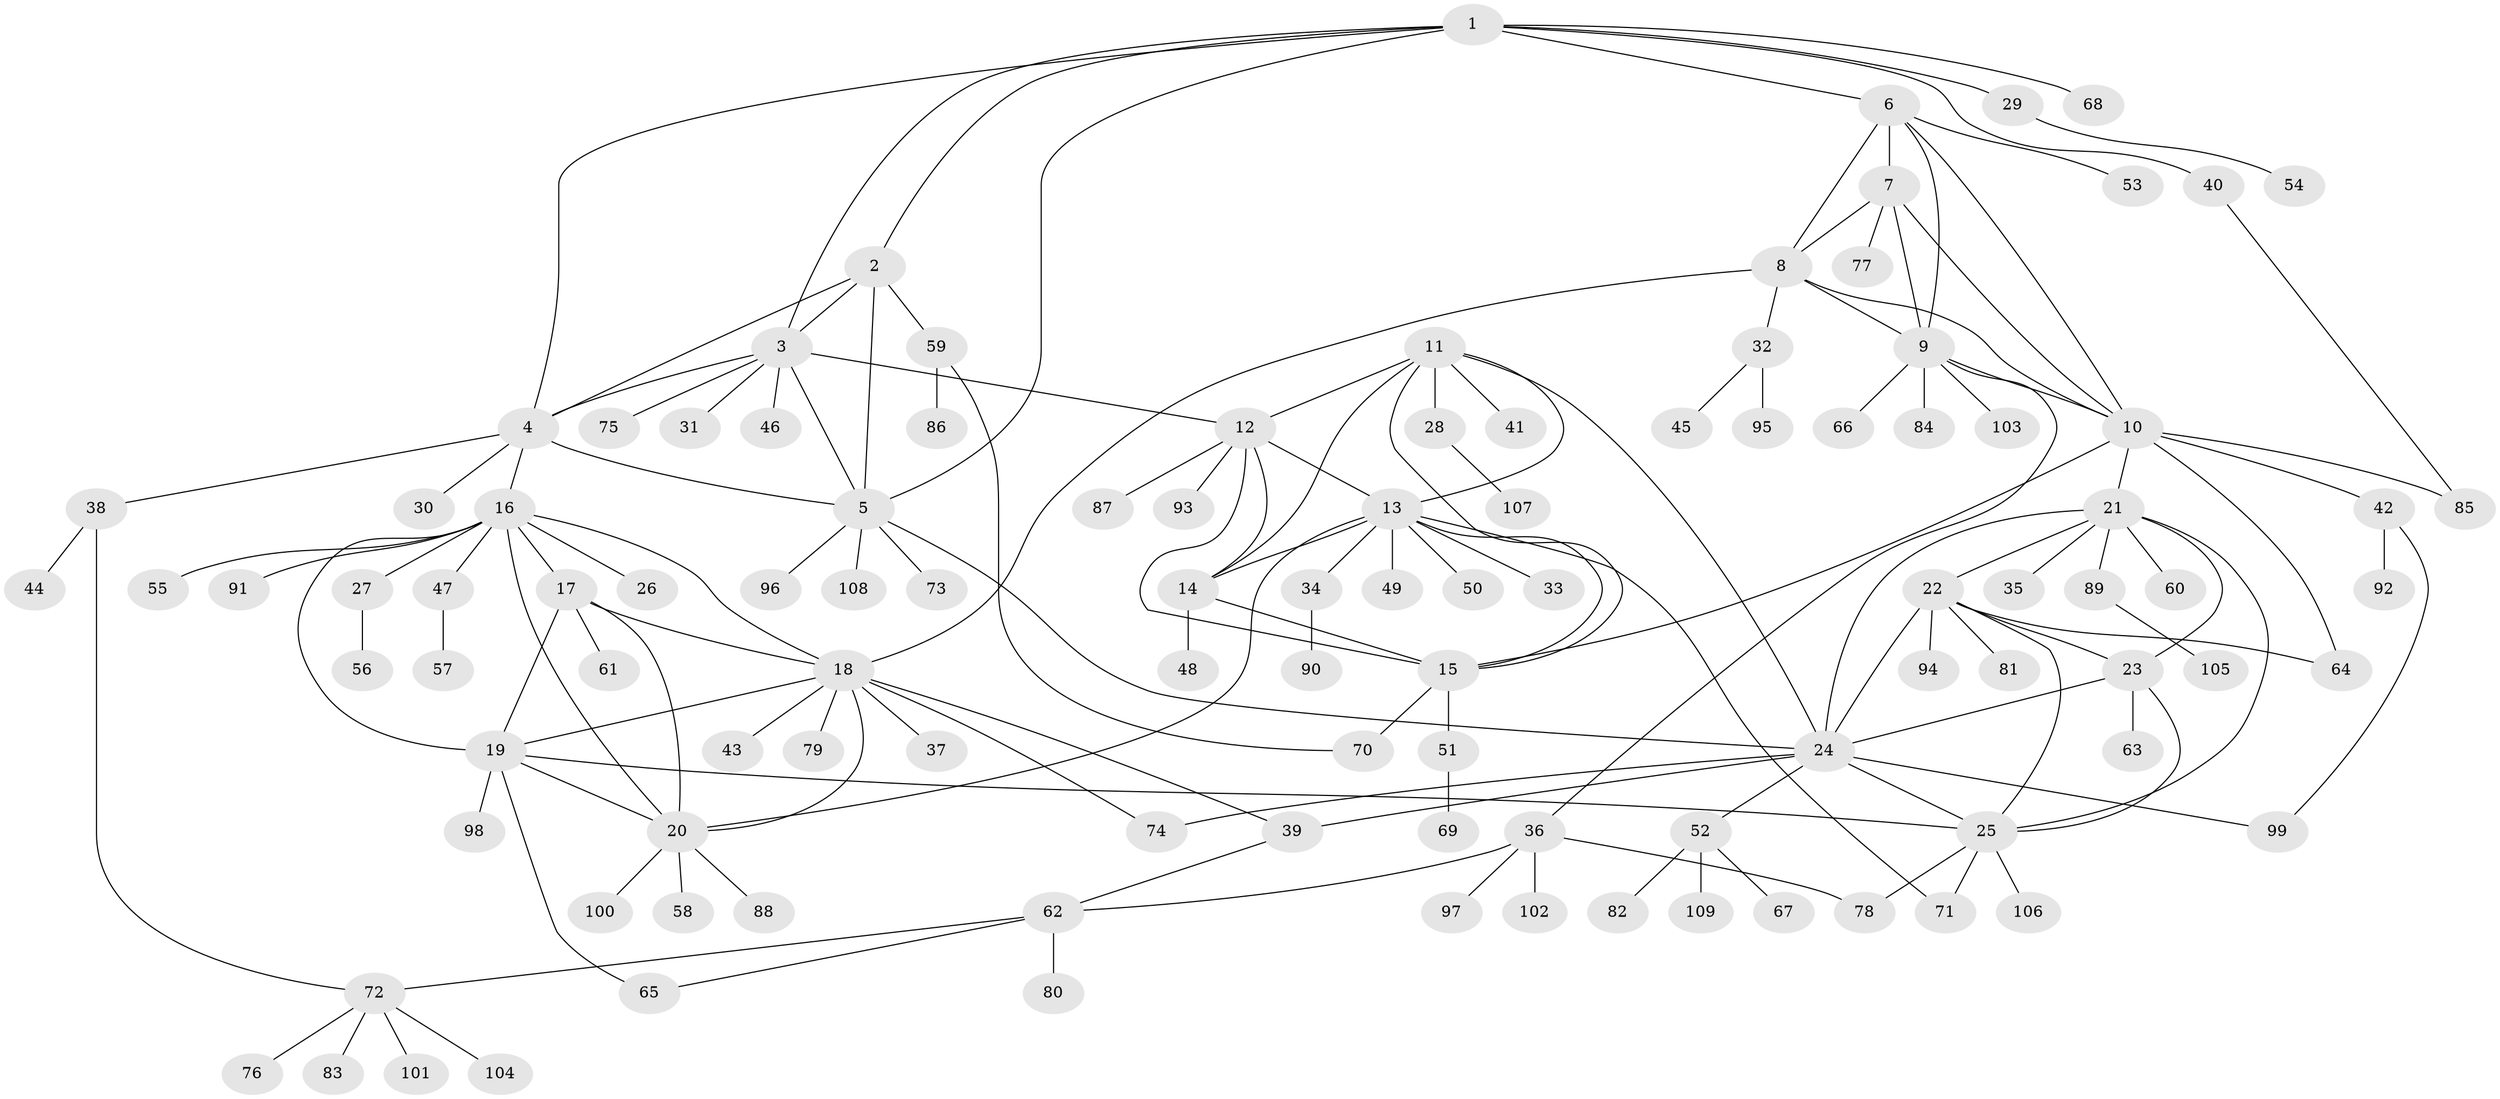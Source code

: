 // coarse degree distribution, {6: 0.04878048780487805, 4: 0.036585365853658534, 11: 0.012195121951219513, 7: 0.036585365853658534, 5: 0.06097560975609756, 9: 0.024390243902439025, 12: 0.012195121951219513, 3: 0.06097560975609756, 8: 0.024390243902439025, 10: 0.012195121951219513, 1: 0.5609756097560976, 2: 0.10975609756097561}
// Generated by graph-tools (version 1.1) at 2025/52/02/27/25 19:52:17]
// undirected, 109 vertices, 155 edges
graph export_dot {
graph [start="1"]
  node [color=gray90,style=filled];
  1;
  2;
  3;
  4;
  5;
  6;
  7;
  8;
  9;
  10;
  11;
  12;
  13;
  14;
  15;
  16;
  17;
  18;
  19;
  20;
  21;
  22;
  23;
  24;
  25;
  26;
  27;
  28;
  29;
  30;
  31;
  32;
  33;
  34;
  35;
  36;
  37;
  38;
  39;
  40;
  41;
  42;
  43;
  44;
  45;
  46;
  47;
  48;
  49;
  50;
  51;
  52;
  53;
  54;
  55;
  56;
  57;
  58;
  59;
  60;
  61;
  62;
  63;
  64;
  65;
  66;
  67;
  68;
  69;
  70;
  71;
  72;
  73;
  74;
  75;
  76;
  77;
  78;
  79;
  80;
  81;
  82;
  83;
  84;
  85;
  86;
  87;
  88;
  89;
  90;
  91;
  92;
  93;
  94;
  95;
  96;
  97;
  98;
  99;
  100;
  101;
  102;
  103;
  104;
  105;
  106;
  107;
  108;
  109;
  1 -- 2;
  1 -- 3;
  1 -- 4;
  1 -- 5;
  1 -- 6;
  1 -- 29;
  1 -- 40;
  1 -- 68;
  2 -- 3;
  2 -- 4;
  2 -- 5;
  2 -- 59;
  3 -- 4;
  3 -- 5;
  3 -- 12;
  3 -- 31;
  3 -- 46;
  3 -- 75;
  4 -- 5;
  4 -- 16;
  4 -- 30;
  4 -- 38;
  5 -- 24;
  5 -- 73;
  5 -- 96;
  5 -- 108;
  6 -- 7;
  6 -- 8;
  6 -- 9;
  6 -- 10;
  6 -- 53;
  7 -- 8;
  7 -- 9;
  7 -- 10;
  7 -- 77;
  8 -- 9;
  8 -- 10;
  8 -- 18;
  8 -- 32;
  9 -- 10;
  9 -- 36;
  9 -- 66;
  9 -- 84;
  9 -- 103;
  10 -- 15;
  10 -- 21;
  10 -- 42;
  10 -- 64;
  10 -- 85;
  11 -- 12;
  11 -- 13;
  11 -- 14;
  11 -- 15;
  11 -- 24;
  11 -- 28;
  11 -- 41;
  12 -- 13;
  12 -- 14;
  12 -- 15;
  12 -- 87;
  12 -- 93;
  13 -- 14;
  13 -- 15;
  13 -- 20;
  13 -- 33;
  13 -- 34;
  13 -- 49;
  13 -- 50;
  13 -- 71;
  14 -- 15;
  14 -- 48;
  15 -- 51;
  15 -- 70;
  16 -- 17;
  16 -- 18;
  16 -- 19;
  16 -- 20;
  16 -- 26;
  16 -- 27;
  16 -- 47;
  16 -- 55;
  16 -- 91;
  17 -- 18;
  17 -- 19;
  17 -- 20;
  17 -- 61;
  18 -- 19;
  18 -- 20;
  18 -- 37;
  18 -- 39;
  18 -- 43;
  18 -- 74;
  18 -- 79;
  19 -- 20;
  19 -- 25;
  19 -- 65;
  19 -- 98;
  20 -- 58;
  20 -- 88;
  20 -- 100;
  21 -- 22;
  21 -- 23;
  21 -- 24;
  21 -- 25;
  21 -- 35;
  21 -- 60;
  21 -- 89;
  22 -- 23;
  22 -- 24;
  22 -- 25;
  22 -- 64;
  22 -- 81;
  22 -- 94;
  23 -- 24;
  23 -- 25;
  23 -- 63;
  24 -- 25;
  24 -- 39;
  24 -- 52;
  24 -- 74;
  24 -- 99;
  25 -- 71;
  25 -- 78;
  25 -- 106;
  27 -- 56;
  28 -- 107;
  29 -- 54;
  32 -- 45;
  32 -- 95;
  34 -- 90;
  36 -- 62;
  36 -- 78;
  36 -- 97;
  36 -- 102;
  38 -- 44;
  38 -- 72;
  39 -- 62;
  40 -- 85;
  42 -- 92;
  42 -- 99;
  47 -- 57;
  51 -- 69;
  52 -- 67;
  52 -- 82;
  52 -- 109;
  59 -- 70;
  59 -- 86;
  62 -- 65;
  62 -- 72;
  62 -- 80;
  72 -- 76;
  72 -- 83;
  72 -- 101;
  72 -- 104;
  89 -- 105;
}
